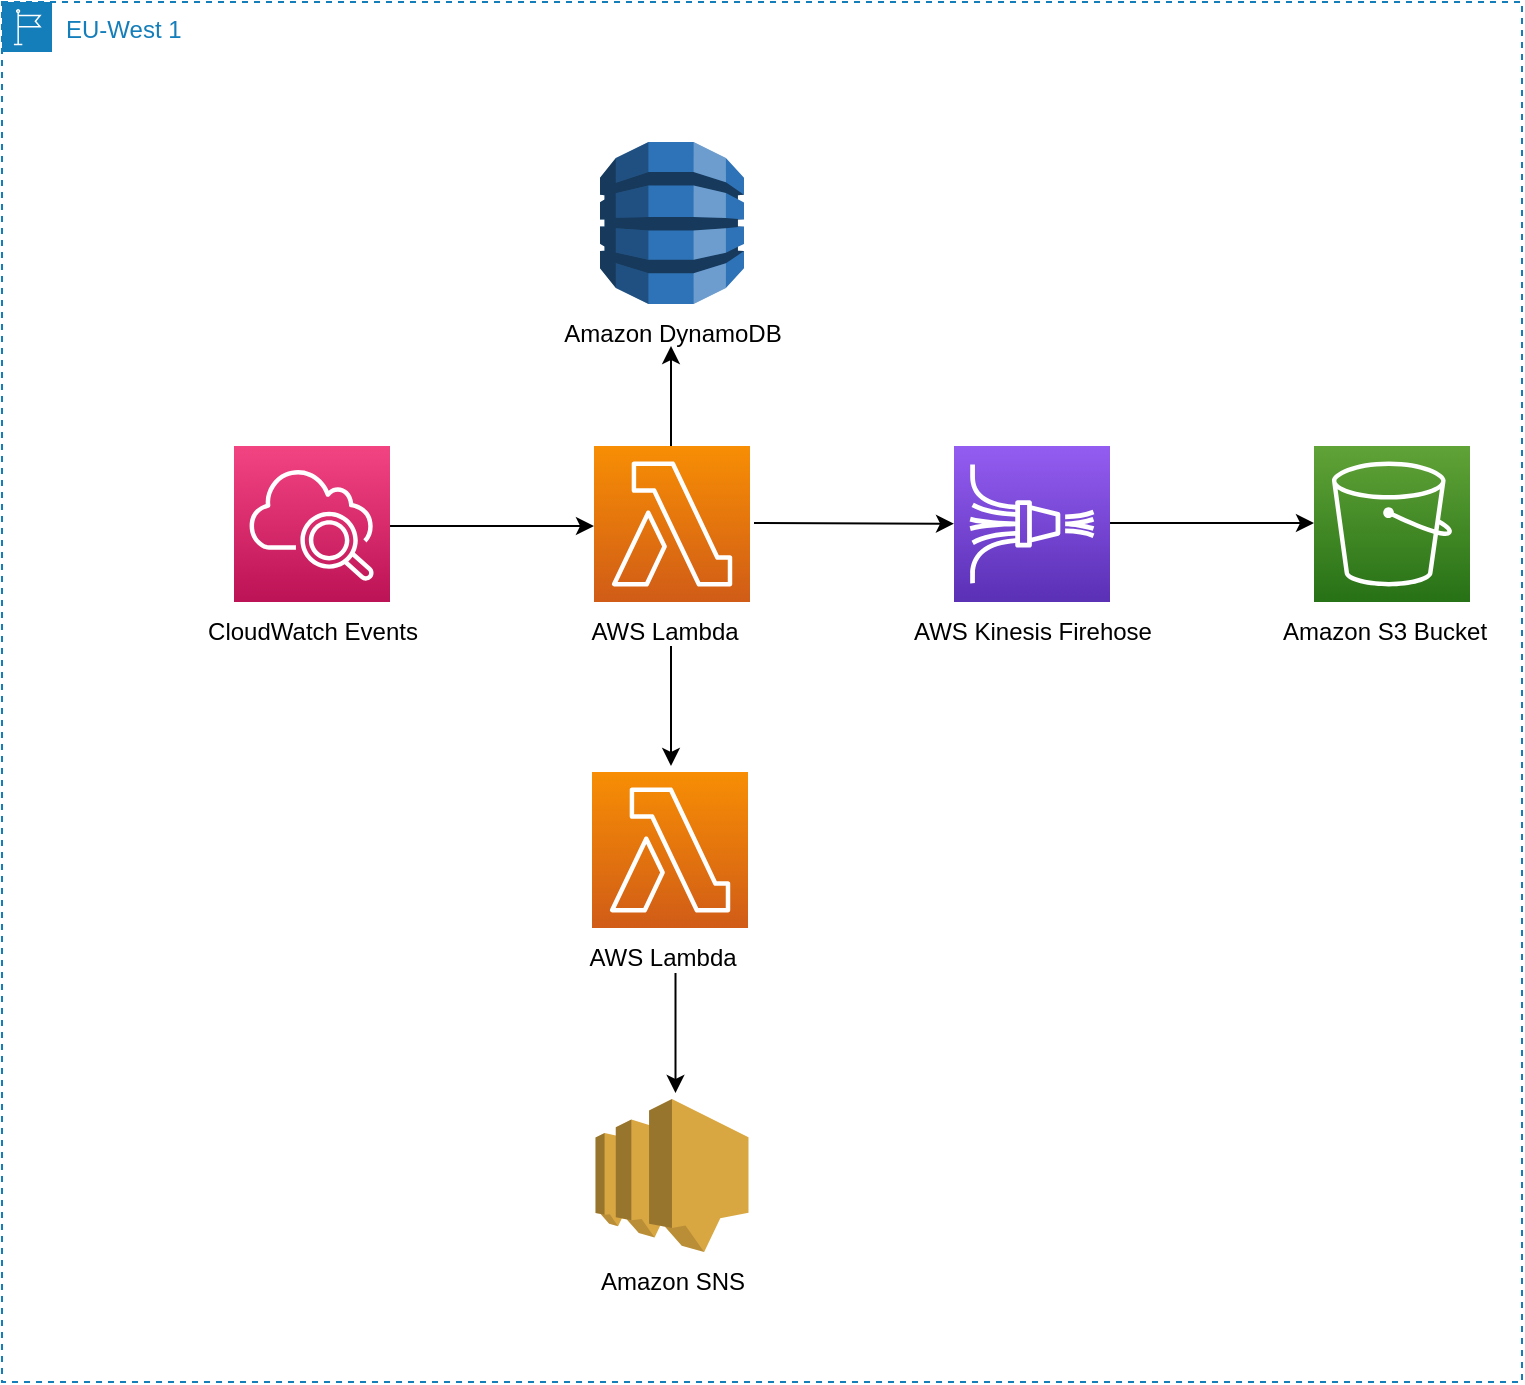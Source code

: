<mxfile version="20.6.0" type="github">
  <diagram id="qnIRVG3tz1he2QiFeiK-" name="Page-1">
    <mxGraphModel dx="2287" dy="845" grid="1" gridSize="10" guides="1" tooltips="1" connect="1" arrows="1" fold="1" page="1" pageScale="1" pageWidth="850" pageHeight="1100" math="0" shadow="0">
      <root>
        <mxCell id="0" />
        <mxCell id="1" parent="0" />
        <mxCell id="dKuwPI1pspKxbOnBaksO-6" value="" style="endArrow=classic;html=1;rounded=0;" parent="1" target="dKuwPI1pspKxbOnBaksO-7" edge="1">
          <mxGeometry width="50" height="50" relative="1" as="geometry">
            <mxPoint x="336" y="290.5" as="sourcePoint" />
            <mxPoint x="438" y="290.5" as="targetPoint" />
          </mxGeometry>
        </mxCell>
        <mxCell id="dKuwPI1pspKxbOnBaksO-8" value="" style="endArrow=classic;html=1;rounded=0;" parent="1" edge="1">
          <mxGeometry width="50" height="50" relative="1" as="geometry">
            <mxPoint x="514" y="290.5" as="sourcePoint" />
            <mxPoint x="616" y="290.5" as="targetPoint" />
          </mxGeometry>
        </mxCell>
        <mxCell id="dKuwPI1pspKxbOnBaksO-11" value="" style="endArrow=classic;html=1;rounded=0;" parent="1" edge="1">
          <mxGeometry width="50" height="50" relative="1" as="geometry">
            <mxPoint x="294.5" y="252" as="sourcePoint" />
            <mxPoint x="294.5" y="202" as="targetPoint" />
          </mxGeometry>
        </mxCell>
        <mxCell id="dKuwPI1pspKxbOnBaksO-24" value="" style="outlineConnect=0;dashed=0;verticalLabelPosition=bottom;verticalAlign=top;align=center;html=1;shape=mxgraph.aws3.dynamo_db;fillColor=#2E73B8;gradientColor=none;" parent="1" vertex="1">
          <mxGeometry x="259" y="100" width="72" height="81" as="geometry" />
        </mxCell>
        <mxCell id="dKuwPI1pspKxbOnBaksO-25" value="Amazon DynamoDB" style="text;html=1;resizable=0;autosize=1;align=center;verticalAlign=middle;points=[];fillColor=none;strokeColor=none;rounded=0;" parent="1" vertex="1">
          <mxGeometry x="230" y="181" width="130" height="30" as="geometry" />
        </mxCell>
        <mxCell id="dKuwPI1pspKxbOnBaksO-27" value="" style="endArrow=classic;html=1;rounded=0;" parent="1" edge="1">
          <mxGeometry width="50" height="50" relative="1" as="geometry">
            <mxPoint x="154" y="292.0" as="sourcePoint" />
            <mxPoint x="256.0" y="292.0" as="targetPoint" />
          </mxGeometry>
        </mxCell>
        <mxCell id="dKuwPI1pspKxbOnBaksO-23" value="EU-West 1" style="points=[[0,0],[0.25,0],[0.5,0],[0.75,0],[1,0],[1,0.25],[1,0.5],[1,0.75],[1,1],[0.75,1],[0.5,1],[0.25,1],[0,1],[0,0.75],[0,0.5],[0,0.25]];outlineConnect=0;gradientColor=none;html=1;whiteSpace=wrap;fontSize=12;fontStyle=0;container=1;pointerEvents=0;collapsible=0;recursiveResize=0;shape=mxgraph.aws4.group;grIcon=mxgraph.aws4.group_region;strokeColor=#147EBA;fillColor=none;verticalAlign=top;align=left;spacingLeft=30;fontColor=#147EBA;dashed=1;" parent="1" vertex="1">
          <mxGeometry x="-40" y="30" width="760" height="690" as="geometry" />
        </mxCell>
        <mxCell id="2yEsqrOWZMFO1yuRHa-3-9" value="" style="group" vertex="1" connectable="0" parent="dKuwPI1pspKxbOnBaksO-23">
          <mxGeometry x="285" y="548.5" width="100" height="106.5" as="geometry" />
        </mxCell>
        <mxCell id="dKuwPI1pspKxbOnBaksO-18" value="Amazon SNS" style="text;html=1;resizable=0;autosize=1;align=center;verticalAlign=middle;points=[];fillColor=none;strokeColor=none;rounded=0;" parent="2yEsqrOWZMFO1yuRHa-3-9" vertex="1">
          <mxGeometry y="76.5" width="100" height="30" as="geometry" />
        </mxCell>
        <mxCell id="dKuwPI1pspKxbOnBaksO-29" value="" style="outlineConnect=0;dashed=0;verticalLabelPosition=bottom;verticalAlign=top;align=center;html=1;shape=mxgraph.aws3.sns;fillColor=#D9A741;gradientColor=none;" parent="2yEsqrOWZMFO1yuRHa-3-9" vertex="1">
          <mxGeometry x="11.75" width="76.5" height="76.5" as="geometry" />
        </mxCell>
        <mxCell id="dKuwPI1pspKxbOnBaksO-28" value="" style="endArrow=classic;html=1;rounded=0;" parent="dKuwPI1pspKxbOnBaksO-23" edge="1">
          <mxGeometry width="50" height="50" relative="1" as="geometry">
            <mxPoint x="336.75" y="485.5" as="sourcePoint" />
            <mxPoint x="336.75" y="545.5" as="targetPoint" />
          </mxGeometry>
        </mxCell>
        <mxCell id="2yEsqrOWZMFO1yuRHa-3-10" value="" style="group" vertex="1" connectable="0" parent="dKuwPI1pspKxbOnBaksO-23">
          <mxGeometry x="280" y="385" width="100" height="108" as="geometry" />
        </mxCell>
        <mxCell id="2yEsqrOWZMFO1yuRHa-3-11" value="" style="sketch=0;points=[[0,0,0],[0.25,0,0],[0.5,0,0],[0.75,0,0],[1,0,0],[0,1,0],[0.25,1,0],[0.5,1,0],[0.75,1,0],[1,1,0],[0,0.25,0],[0,0.5,0],[0,0.75,0],[1,0.25,0],[1,0.5,0],[1,0.75,0]];outlineConnect=0;fontColor=#232F3E;gradientColor=#F78E04;gradientDirection=north;fillColor=#D05C17;strokeColor=#ffffff;dashed=0;verticalLabelPosition=bottom;verticalAlign=top;align=center;html=1;fontSize=12;fontStyle=0;aspect=fixed;shape=mxgraph.aws4.resourceIcon;resIcon=mxgraph.aws4.lambda;" vertex="1" parent="2yEsqrOWZMFO1yuRHa-3-10">
          <mxGeometry x="15" width="78" height="78" as="geometry" />
        </mxCell>
        <mxCell id="2yEsqrOWZMFO1yuRHa-3-12" value="AWS Lambda" style="text;html=1;resizable=0;autosize=1;align=center;verticalAlign=middle;points=[];fillColor=none;strokeColor=none;rounded=0;" vertex="1" parent="2yEsqrOWZMFO1yuRHa-3-10">
          <mxGeometry y="78" width="100" height="30" as="geometry" />
        </mxCell>
        <mxCell id="2yEsqrOWZMFO1yuRHa-3-13" value="" style="endArrow=classic;html=1;rounded=0;" edge="1" parent="dKuwPI1pspKxbOnBaksO-23">
          <mxGeometry width="50" height="50" relative="1" as="geometry">
            <mxPoint x="334.5" y="322" as="sourcePoint" />
            <mxPoint x="334.5" y="382" as="targetPoint" />
          </mxGeometry>
        </mxCell>
        <mxCell id="2yEsqrOWZMFO1yuRHa-3-5" value="" style="group" vertex="1" connectable="0" parent="1">
          <mxGeometry x="50" y="252" width="130" height="108" as="geometry" />
        </mxCell>
        <mxCell id="dKuwPI1pspKxbOnBaksO-17" value="CloudWatch Events" style="text;html=1;resizable=0;autosize=1;align=center;verticalAlign=middle;points=[];fillColor=none;strokeColor=none;rounded=0;" parent="2yEsqrOWZMFO1yuRHa-3-5" vertex="1">
          <mxGeometry y="78" width="130" height="30" as="geometry" />
        </mxCell>
        <mxCell id="dKuwPI1pspKxbOnBaksO-26" value="" style="sketch=0;points=[[0,0,0],[0.25,0,0],[0.5,0,0],[0.75,0,0],[1,0,0],[0,1,0],[0.25,1,0],[0.5,1,0],[0.75,1,0],[1,1,0],[0,0.25,0],[0,0.5,0],[0,0.75,0],[1,0.25,0],[1,0.5,0],[1,0.75,0]];points=[[0,0,0],[0.25,0,0],[0.5,0,0],[0.75,0,0],[1,0,0],[0,1,0],[0.25,1,0],[0.5,1,0],[0.75,1,0],[1,1,0],[0,0.25,0],[0,0.5,0],[0,0.75,0],[1,0.25,0],[1,0.5,0],[1,0.75,0]];outlineConnect=0;fontColor=#232F3E;gradientColor=#F34482;gradientDirection=north;fillColor=#BC1356;strokeColor=#ffffff;dashed=0;verticalLabelPosition=bottom;verticalAlign=top;align=center;html=1;fontSize=12;fontStyle=0;aspect=fixed;shape=mxgraph.aws4.resourceIcon;resIcon=mxgraph.aws4.cloudwatch_2;" parent="2yEsqrOWZMFO1yuRHa-3-5" vertex="1">
          <mxGeometry x="26" width="78" height="78" as="geometry" />
        </mxCell>
        <mxCell id="2yEsqrOWZMFO1yuRHa-3-6" value="" style="group" vertex="1" connectable="0" parent="1">
          <mxGeometry x="241" y="252" width="100" height="108" as="geometry" />
        </mxCell>
        <mxCell id="dKuwPI1pspKxbOnBaksO-4" value="" style="sketch=0;points=[[0,0,0],[0.25,0,0],[0.5,0,0],[0.75,0,0],[1,0,0],[0,1,0],[0.25,1,0],[0.5,1,0],[0.75,1,0],[1,1,0],[0,0.25,0],[0,0.5,0],[0,0.75,0],[1,0.25,0],[1,0.5,0],[1,0.75,0]];outlineConnect=0;fontColor=#232F3E;gradientColor=#F78E04;gradientDirection=north;fillColor=#D05C17;strokeColor=#ffffff;dashed=0;verticalLabelPosition=bottom;verticalAlign=top;align=center;html=1;fontSize=12;fontStyle=0;aspect=fixed;shape=mxgraph.aws4.resourceIcon;resIcon=mxgraph.aws4.lambda;" parent="2yEsqrOWZMFO1yuRHa-3-6" vertex="1">
          <mxGeometry x="15" width="78" height="78" as="geometry" />
        </mxCell>
        <mxCell id="dKuwPI1pspKxbOnBaksO-19" value="AWS Lambda" style="text;html=1;resizable=0;autosize=1;align=center;verticalAlign=middle;points=[];fillColor=none;strokeColor=none;rounded=0;" parent="2yEsqrOWZMFO1yuRHa-3-6" vertex="1">
          <mxGeometry y="78" width="100" height="30" as="geometry" />
        </mxCell>
        <mxCell id="2yEsqrOWZMFO1yuRHa-3-7" value="" style="group" vertex="1" connectable="0" parent="1">
          <mxGeometry x="400" y="252" width="150" height="108" as="geometry" />
        </mxCell>
        <mxCell id="dKuwPI1pspKxbOnBaksO-7" value="" style="sketch=0;points=[[0,0,0],[0.25,0,0],[0.5,0,0],[0.75,0,0],[1,0,0],[0,1,0],[0.25,1,0],[0.5,1,0],[0.75,1,0],[1,1,0],[0,0.25,0],[0,0.5,0],[0,0.75,0],[1,0.25,0],[1,0.5,0],[1,0.75,0]];outlineConnect=0;fontColor=#232F3E;gradientColor=#945DF2;gradientDirection=north;fillColor=#5A30B5;strokeColor=#ffffff;dashed=0;verticalLabelPosition=bottom;verticalAlign=top;align=center;html=1;fontSize=12;fontStyle=0;aspect=fixed;shape=mxgraph.aws4.resourceIcon;resIcon=mxgraph.aws4.kinesis_data_firehose;" parent="2yEsqrOWZMFO1yuRHa-3-7" vertex="1">
          <mxGeometry x="36" width="78" height="78" as="geometry" />
        </mxCell>
        <mxCell id="dKuwPI1pspKxbOnBaksO-21" value="AWS Kinesis Firehose" style="text;html=1;resizable=0;autosize=1;align=center;verticalAlign=middle;points=[];fillColor=none;strokeColor=none;rounded=0;" parent="2yEsqrOWZMFO1yuRHa-3-7" vertex="1">
          <mxGeometry y="78" width="150" height="30" as="geometry" />
        </mxCell>
        <mxCell id="2yEsqrOWZMFO1yuRHa-3-8" value="" style="group" vertex="1" connectable="0" parent="1">
          <mxGeometry x="586" y="252" width="130" height="108" as="geometry" />
        </mxCell>
        <mxCell id="dKuwPI1pspKxbOnBaksO-10" value="" style="sketch=0;points=[[0,0,0],[0.25,0,0],[0.5,0,0],[0.75,0,0],[1,0,0],[0,1,0],[0.25,1,0],[0.5,1,0],[0.75,1,0],[1,1,0],[0,0.25,0],[0,0.5,0],[0,0.75,0],[1,0.25,0],[1,0.5,0],[1,0.75,0]];outlineConnect=0;fontColor=#232F3E;gradientColor=#60A337;gradientDirection=north;fillColor=#277116;strokeColor=#ffffff;dashed=0;verticalLabelPosition=bottom;verticalAlign=top;align=center;html=1;fontSize=12;fontStyle=0;aspect=fixed;shape=mxgraph.aws4.resourceIcon;resIcon=mxgraph.aws4.s3;" parent="2yEsqrOWZMFO1yuRHa-3-8" vertex="1">
          <mxGeometry x="30" width="78" height="78" as="geometry" />
        </mxCell>
        <mxCell id="dKuwPI1pspKxbOnBaksO-22" value="Amazon S3 Bucket" style="text;html=1;resizable=0;autosize=1;align=center;verticalAlign=middle;points=[];fillColor=none;strokeColor=none;rounded=0;" parent="2yEsqrOWZMFO1yuRHa-3-8" vertex="1">
          <mxGeometry y="78" width="130" height="30" as="geometry" />
        </mxCell>
      </root>
    </mxGraphModel>
  </diagram>
</mxfile>
